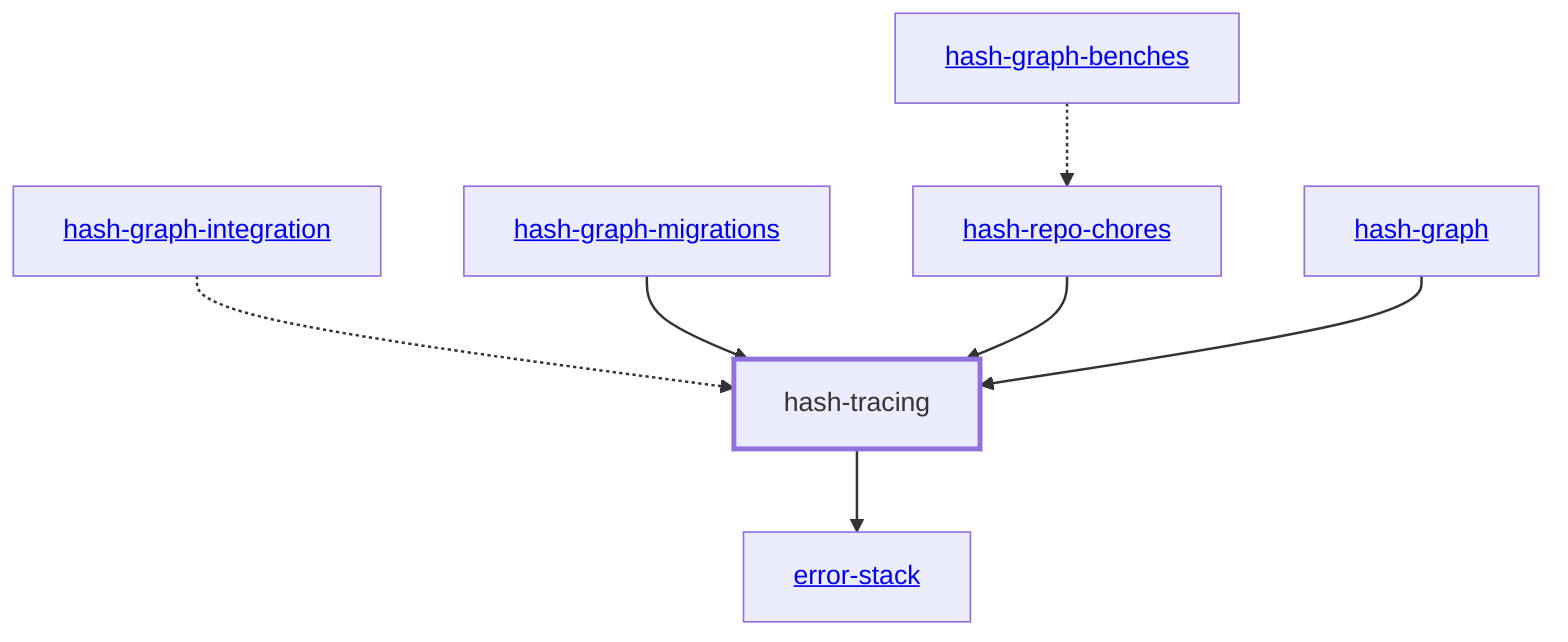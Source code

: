 graph TD
    linkStyle default stroke-width:1.5px
    classDef default stroke-width:1px
    classDef root stroke-width:3px
    classDef dev stroke-width:1px
    classDef build stroke-width:1px
    %% Legend
    %% --> : Normal dependency
    %% -.-> : Dev dependency
    %% ---> : Build dependency
    0[<a href="../error_stack/index.html">error-stack</a>]
    1[hash-tracing]
    class 1 root
    2[<a href="../hash_graph_benches/index.html">hash-graph-benches</a>]
    3[<a href="../hash_graph_integration/index.html">hash-graph-integration</a>]
    4[<a href="../hash_graph_migrations/index.html">hash-graph-migrations</a>]
    5[<a href="../hash_graph/index.html">hash-graph</a>]
    6[<a href="../hash_repo_chores/index.html">hash-repo-chores</a>]
    3 -.-> 1
    4 --> 1
    6 --> 1
    2 -.-> 6
    5 --> 1
    1 --> 0